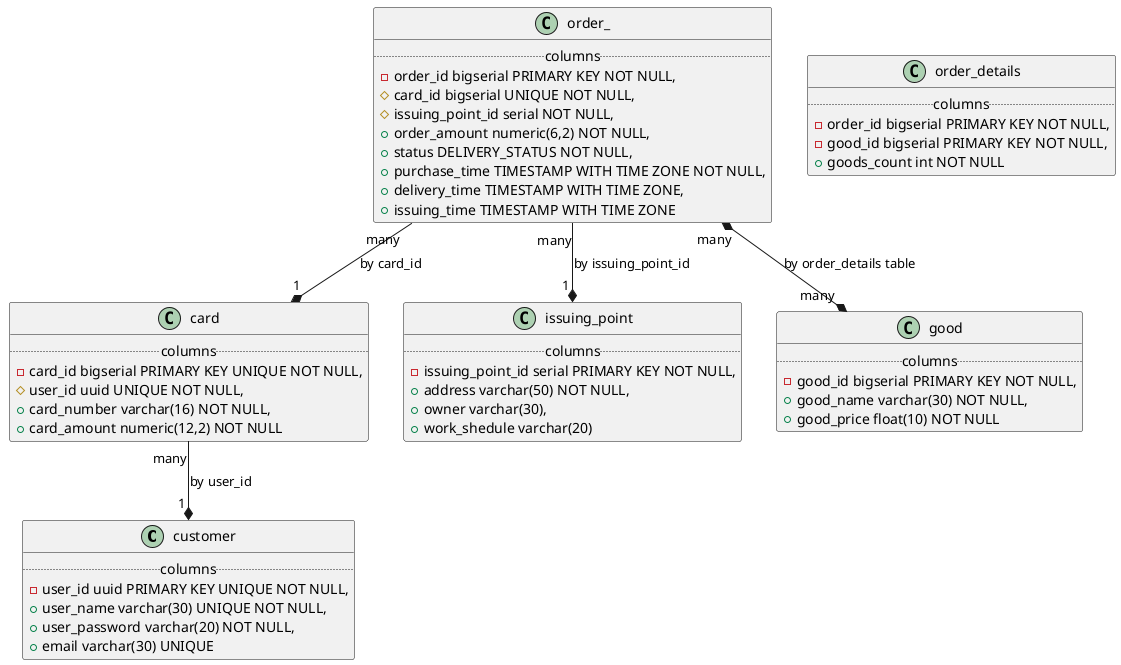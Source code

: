 @startuml
class customer {
.. columns ..
{field} -user_id uuid PRIMARY KEY UNIQUE NOT NULL,
{field} +user_name varchar(30) UNIQUE NOT NULL,
{field} +user_password varchar(20) NOT NULL,
{field} +email varchar(30) UNIQUE
}

class card {
.. columns ..
{field} -card_id bigserial PRIMARY KEY UNIQUE NOT NULL,
{field} #user_id uuid UNIQUE NOT NULL,
{field} +card_number varchar(16) NOT NULL,
{field} +card_amount numeric(12,2) NOT NULL
}

class order_ {
.. columns ..
{field} -order_id bigserial PRIMARY KEY NOT NULL,
{field} #card_id bigserial UNIQUE NOT NULL,
{field} #issuing_point_id serial NOT NULL,
{field} +order_amount numeric(6,2) NOT NULL,
{field} +status DELIVERY_STATUS NOT NULL,
{field} +purchase_time TIMESTAMP WITH TIME ZONE NOT NULL,
{field} +delivery_time TIMESTAMP WITH TIME ZONE,
{field} +issuing_time TIMESTAMP WITH TIME ZONE
}

class issuing_point {
.. columns ..
{field} -issuing_point_id serial PRIMARY KEY NOT NULL,
{field} +address varchar(50) NOT NULL,
{field} +owner varchar(30),
{field} +work_shedule varchar(20)
}

class good {
.. columns ..
{field} -good_id bigserial PRIMARY KEY NOT NULL,
{field} +good_name varchar(30) NOT NULL,
{field} +good_price float(10) NOT NULL
}

class order_details {
.. columns ..
{field} -order_id bigserial PRIMARY KEY NOT NULL,
{field} -good_id bigserial PRIMARY KEY NOT NULL,
{field} +goods_count int NOT NULL
}


card "many" --* "1 " customer : by user_id
order_ "many" --* "1 " card : by card_id
order_ "many" --* "1 " issuing_point : by issuing_point_id
order_ "many" *--* "many" good : by order_details table
@enduml